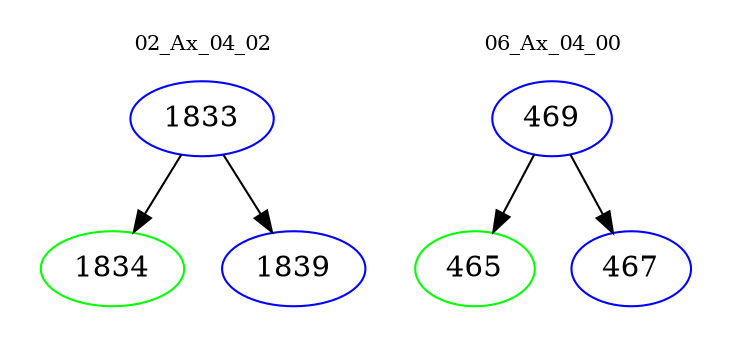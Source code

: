 digraph{
subgraph cluster_0 {
color = white
label = "02_Ax_04_02";
fontsize=10;
T0_1833 [label="1833", color="blue"]
T0_1833 -> T0_1834 [color="black"]
T0_1834 [label="1834", color="green"]
T0_1833 -> T0_1839 [color="black"]
T0_1839 [label="1839", color="blue"]
}
subgraph cluster_1 {
color = white
label = "06_Ax_04_00";
fontsize=10;
T1_469 [label="469", color="blue"]
T1_469 -> T1_465 [color="black"]
T1_465 [label="465", color="green"]
T1_469 -> T1_467 [color="black"]
T1_467 [label="467", color="blue"]
}
}
